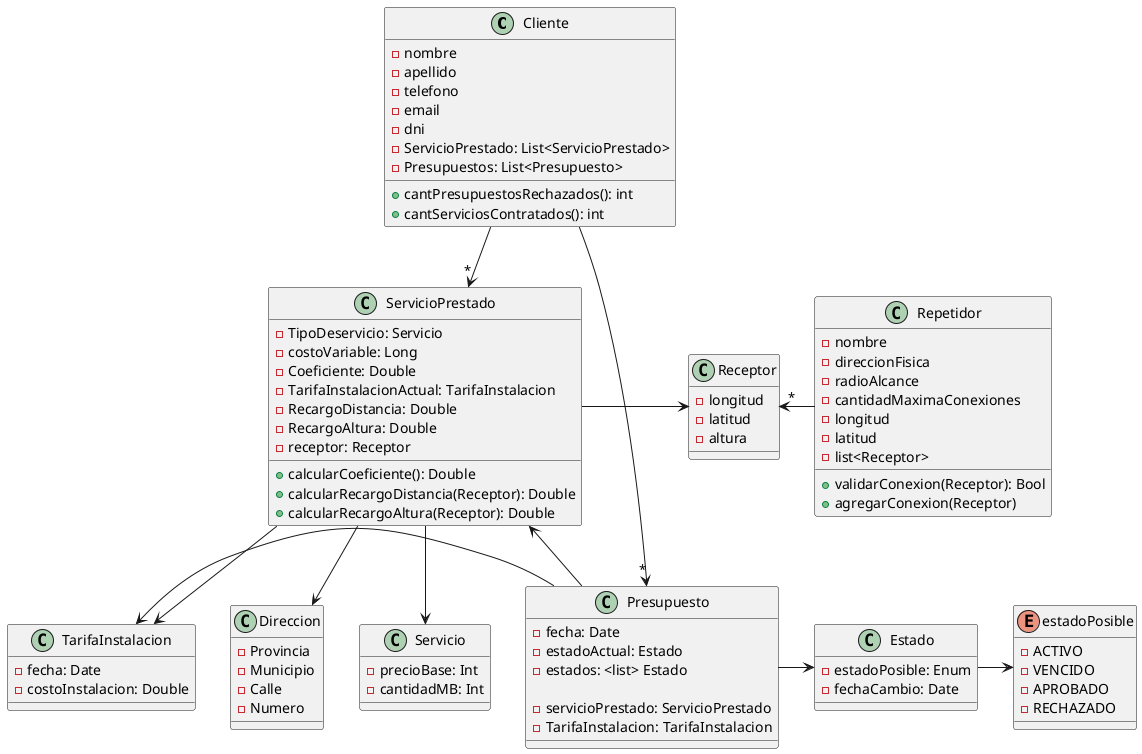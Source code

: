 @startuml classDiagram

class Cliente {
  - nombre
  - apellido
  - telefono
  - email
  - dni 
  - ServicioPrestado: List<ServicioPrestado>
  - Presupuestos: List<Presupuesto>

  + cantPresupuestosRechazados(): int
  + cantServiciosContratados(): int

}

class Direccion {
  -Provincia
  -Municipio
  -Calle
  -Numero
}

class Receptor {
  - longitud
  - latitud
  - altura 
}

class Repetidor {
  - nombre
  - direccionFisica
  - radioAlcance
  - cantidadMaximaConexiones
  - longitud
  - latitud
  - list<Receptor>

  + validarConexion(Receptor): Bool
  + agregarConexion(Receptor) 
}

class ServicioPrestado {
  - TipoDeservicio: Servicio 
  - costoVariable: Long
  - Coeficiente: Double
  - TarifaInstalacionActual: TarifaInstalacion
  - RecargoDistancia: Double
  - RecargoAltura: Double
  - receptor: Receptor

  + calcularCoeficiente(): Double
  + calcularRecargoDistancia(Receptor): Double
  + calcularRecargoAltura(Receptor): Double
}

class Servicio {
  - precioBase: Int
  - cantidadMB: Int
}

class TarifaInstalacion {
  - fecha: Date
  - costoInstalacion: Double
}

class Presupuesto {
  - fecha: Date
  - estadoActual: Estado
  - estados: <list> Estado

  - servicioPrestado: ServicioPrestado
  - TarifaInstalacion: TarifaInstalacion
}

class Estado{
  -estadoPosible: Enum
  -fechaCambio: Date
}

enum estadoPosible{
    - ACTIVO
    - VENCIDO
    - APROBADO
    - RECHAZADO
}

Cliente --> "*" ServicioPrestado
Cliente --> "*" Presupuesto
ServicioPrestado ->  Receptor

Receptor "*" <- Repetidor

ServicioPrestado --> Servicio

TarifaInstalacion <- Presupuesto

ServicioPrestado --> TarifaInstalacion

ServicioPrestado --> Direccion

Presupuesto -> Estado
Estado -> estadoPosible

Presupuesto -> ServicioPrestado

@enduml
